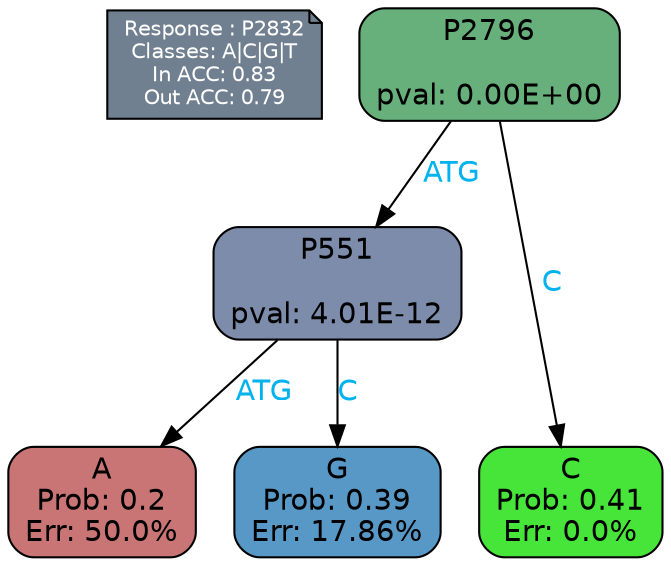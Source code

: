 digraph Tree {
node [shape=box, style="filled, rounded", color="black", fontname=helvetica] ;
graph [ranksep=equally, splines=polylines, bgcolor=transparent, dpi=600] ;
edge [fontname=helvetica] ;
LEGEND [label="Response : P2832
Classes: A|C|G|T
In ACC: 0.83
Out ACC: 0.79
",shape=note,align=left,style=filled,fillcolor="slategray",fontcolor="white",fontsize=10];1 [label="P2796

pval: 0.00E+00", fillcolor="#67b07c"] ;
2 [label="P551

pval: 4.01E-12", fillcolor="#7d8cab"] ;
3 [label="A
Prob: 0.2
Err: 50.0%", fillcolor="#c97576"] ;
4 [label="G
Prob: 0.39
Err: 17.86%", fillcolor="#5798c6"] ;
5 [label="C
Prob: 0.41
Err: 0.0%", fillcolor="#47e539"] ;
1 -> 2 [label="ATG",fontcolor=deepskyblue2] ;
1 -> 5 [label="C",fontcolor=deepskyblue2] ;
2 -> 3 [label="ATG",fontcolor=deepskyblue2] ;
2 -> 4 [label="C",fontcolor=deepskyblue2] ;
{rank = same; 3;4;5;}{rank = same; LEGEND;1;}}